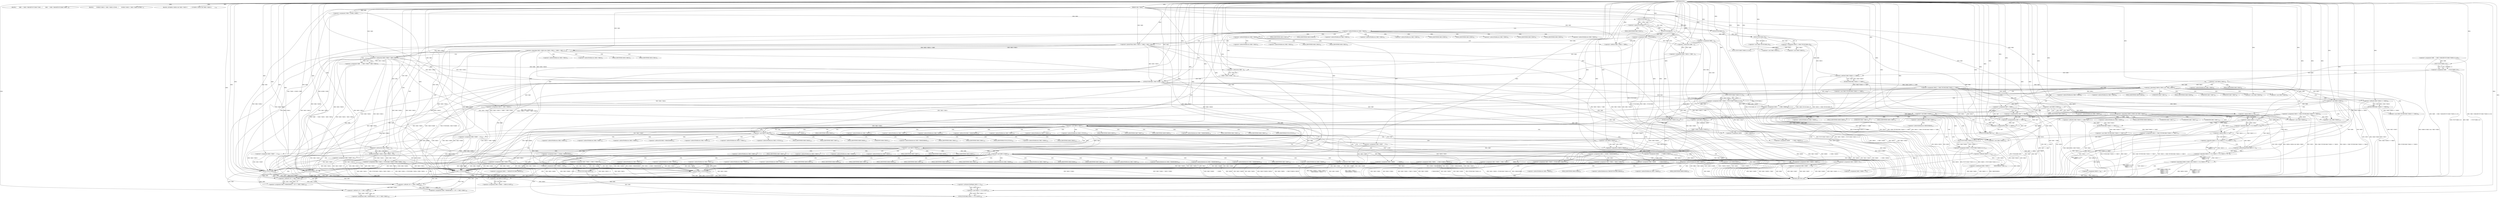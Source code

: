digraph "FUN1" {  
"8" [label = <(METHOD,FUN1)<SUB>1</SUB>> ]
"501" [label = <(METHOD_RETURN,void)<SUB>1</SUB>> ]
"9" [label = <(PARAM,VAR1 *VAR2)<SUB>1</SUB>> ]
"12" [label = <(&lt;operator&gt;.assignment,*VAR4 = &amp;VAR2-&gt;VAR5)<SUB>5</SUB>> ]
"105" [label = <(&lt;operator&gt;.assignment,VAR10 = (VAR17)FUN2(VAR4,16))<SUB>65</SUB>> ]
"112" [label = <(BLOCK,{
        VAR9   = VAR2-&gt;VAR18[FUN7((VAR17)VAR1...,{
        VAR9   = VAR2-&gt;VAR18[FUN7((VAR17)VAR1...)<SUB>69</SUB>> ]
"144" [label = <(BLOCK,{
        WORD32 VAR19 = VAR2-&gt;VAR20;

 if((VAR...,{
        WORD32 VAR19 = VAR2-&gt;VAR20;

 if((VAR...)<SUB>78</SUB>> ]
"212" [label = <(BLOCK,{
 if((VAR9 &amp; VAR24) &amp;&amp; VAR2-&gt;VAR25)
 {
       ...,{
 if((VAR9 &amp; VAR24) &amp;&amp; VAR2-&gt;VAR25)
 {
       ...)<SUB>105</SUB>> ]
"275" [label = <(FUN3,FUN3(VAR4,VAR7))<SUB>125</SUB>> ]
"278" [label = <(&lt;operator&gt;.assignment,VAR2-&gt;VAR34    = (VAR17)(VAR9 &amp; VAR24))<SUB>129</SUB>> ]
"25" [label = <(&lt;operator&gt;.equals,FUN2(VAR4,1) == 1)<SUB>12</SUB>> ]
"113" [label = <(&lt;operator&gt;.assignment,VAR9   = VAR2-&gt;VAR18[FUN7((VAR17)VAR10,15,10)])<SUB>70</SUB>> ]
"125" [label = <(&lt;operator&gt;.assignment,VAR8      = FUN7(VAR9,15,8))<SUB>71</SUB>> ]
"131" [label = <(&lt;operator&gt;.assignment,VAR7 = VAR8)<SUB>72</SUB>> ]
"134" [label = <(&lt;operator&gt;.assignment,VAR10 = (VAR17)FUN8((VAR17)VAR10 &lt;&lt; VAR8))<SUB>73</SUB>> ]
"146" [label = <(&lt;operator&gt;.assignment,VAR19 = VAR2-&gt;VAR20)<SUB>79</SUB>> ]
"245" [label = <(&lt;operator&gt;.and,VAR9 &amp; VAR28)<SUB>116</SUB>> ]
"287" [label = <(&lt;operator&gt;.and,VAR9 &amp; VAR35)<SUB>131</SUB>> ]
"413" [label = <(&lt;operator&gt;.and,VAR9 &amp; VAR46)<SUB>180</SUB>> ]
"31" [label = <(FUN3,FUN3(VAR4,1))<SUB>14</SUB>> ]
"107" [label = <(&lt;operator&gt;.cast,(VAR17)FUN2(VAR4,16))<SUB>65</SUB>> ]
"152" [label = <(&lt;operator&gt;.logicalAnd,(VAR9 &amp; VAR21) &amp;&amp;  VAR2-&gt;VAR22)<SUB>81</SUB>> ]
"189" [label = <(&lt;operator&gt;.logicalAnd,(VAR9 &amp; VAR21) &amp;&amp;
 ((VAR19 == 0) ||
 (VAR19 == ...)<SUB>91</SUB>> ]
"214" [label = <(&lt;operator&gt;.logicalAnd,(VAR9 &amp; VAR24) &amp;&amp; VAR2-&gt;VAR25)<SUB>106</SUB>> ]
"250" [label = <(&lt;operator&gt;.assignment,VAR29 = FUN7((VAR17)VAR10,15,11))<SUB>119</SUB>> ]
"258" [label = <(&lt;operator&gt;.assignment,VAR2-&gt;VAR30 = (VAR2-&gt;VAR31) ?
            VAR32...)<SUB>121</SUB>> ]
"272" [label = <(&lt;operator&gt;.assignmentPlus,VAR7 += VAR33)<SUB>123</SUB>> ]
"282" [label = <(VAR17,(VAR17)(VAR9 &amp; VAR24))<SUB>129</SUB>> ]
"292" [label = <(&lt;operator&gt;.assignment,VAR36       = (VAR2-&gt;VAR20))<SUB>133</SUB>> ]
"297" [label = <(&lt;operator&gt;.assignment,VAR2-&gt;VAR37    = 0)<SUB>135</SUB>> ]
"302" [label = <(&lt;operator&gt;.assignment,VAR2-&gt;VAR38         = VAR39)<SUB>137</SUB>> ]
"307" [label = <(&lt;operator&gt;.assignment,VAR12 = &amp;VAR2-&gt;VAR40[VAR36])<SUB>138</SUB>> ]
"315" [label = <(&lt;operator&gt;.assignment,VAR2-&gt;VAR41 = VAR12-&gt;VAR41)<SUB>139</SUB>> ]
"322" [label = <(FUN10,VAR12-&gt;FUN10(VAR2))<SUB>144</SUB>> ]
"417" [label = <(&lt;operator&gt;.assignment,VAR2-&gt;VAR48  = 0x3f)<SUB>182</SUB>> ]
"422" [label = <(&lt;operator&gt;.assignment,VAR2-&gt;VAR37    = 1)<SUB>183</SUB>> ]
"26" [label = <(FUN2,FUN2(VAR4,1))<SUB>12</SUB>> ]
"36" [label = <(&lt;operator&gt;.assignment,VAR6 = FUN4(VAR4))<SUB>19</SUB>> ]
"109" [label = <(FUN2,FUN2(VAR4,16))<SUB>65</SUB>> ]
"127" [label = <(FUN7,FUN7(VAR9,15,8))<SUB>71</SUB>> ]
"136" [label = <(&lt;operator&gt;.cast,(VAR17)FUN8((VAR17)VAR10 &lt;&lt; VAR8))<SUB>73</SUB>> ]
"160" [label = <(&lt;operator&gt;.assignment,VAR2-&gt;VAR20 = FUN7((VAR17)VAR10,15,14))<SUB>83</SUB>> ]
"170" [label = <(&lt;operator&gt;.assignmentPlus,VAR7 += VAR23)<SUB>84</SUB>> ]
"173" [label = <(&lt;operator&gt;.assignment,VAR10 = (VAR17)FUN8((VAR17)VAR10 &lt;&lt; VAR23))<SUB>85</SUB>> ]
"183" [label = <(&lt;operator&gt;.assignment,VAR19     = VAR2-&gt;VAR20)<SUB>86</SUB>> ]
"209" [label = <(&lt;operator&gt;.assignment,VAR19 = 1)<SUB>98</SUB>> ]
"222" [label = <(&lt;operator&gt;.assignment,VAR2-&gt;VAR26 = FUN9((VAR17)VAR10,15))<SUB>108</SUB>> ]
"231" [label = <(&lt;operator&gt;.assignmentPlus,VAR7 += VAR27)<SUB>109</SUB>> ]
"234" [label = <(&lt;operator&gt;.assignment,VAR10 = (VAR17)FUN8((VAR17)VAR10 &lt;&lt; VAR27))<SUB>110</SUB>> ]
"283" [label = <(&lt;operator&gt;.and,VAR9 &amp; VAR24)<SUB>129</SUB>> ]
"429" [label = <(&lt;operator&gt;.assignment,VAR2-&gt;VAR37  = 0)<SUB>187</SUB>> ]
"434" [label = <(&lt;operator&gt;.assignment,VAR2-&gt;VAR49[VAR50] = 128 &lt;&lt; VAR2-&gt;VAR51)<SUB>188</SUB>> ]
"445" [label = <(&lt;operator&gt;.assignment,VAR2-&gt;VAR49[VAR52] = 128 &lt;&lt; VAR2-&gt;VAR51)<SUB>189</SUB>> ]
"456" [label = <(&lt;operator&gt;.assignment,VAR2-&gt;VAR49[VAR53] = 128 &lt;&lt; VAR2-&gt;VAR51)<SUB>190</SUB>> ]
"119" [label = <(FUN7,FUN7((VAR17)VAR10,15,10))<SUB>70</SUB>> ]
"138" [label = <(FUN8,FUN8((VAR17)VAR10 &lt;&lt; VAR8))<SUB>73</SUB>> ]
"153" [label = <(&lt;operator&gt;.and,VAR9 &amp; VAR21)<SUB>81</SUB>> ]
"190" [label = <(&lt;operator&gt;.and,VAR9 &amp; VAR21)<SUB>91</SUB>> ]
"193" [label = <(&lt;operator&gt;.logicalOr,(VAR19 == 0) ||
 (VAR19 == 3) ||
 (VAR19 == 4) ...)<SUB>92</SUB>> ]
"215" [label = <(&lt;operator&gt;.and,VAR9 &amp; VAR24)<SUB>106</SUB>> ]
"252" [label = <(FUN7,FUN7((VAR17)VAR10,15,11))<SUB>119</SUB>> ]
"262" [label = <(&lt;operator&gt;.conditional,(VAR2-&gt;VAR31) ?
            VAR32[VAR29] : (VAR...)<SUB>121</SUB>> ]
"330" [label = <(&lt;operator&gt;.and,VAR9 &amp; VAR21)<SUB>146</SUB>> ]
"38" [label = <(FUN4,FUN4(VAR4))<SUB>19</SUB>> ]
"45" [label = <(&lt;operator&gt;.assignment,VAR2-&gt;VAR14 = VAR6 - 1)<SUB>32</SUB>> ]
"52" [label = <(&lt;operator&gt;.assignment,VAR2-&gt;VAR14 = FUN5(VAR2-&gt;VAR14, (VAR2-&gt;VAR15 - 1)))<SUB>34</SUB>> ]
"65" [label = <(&lt;operator&gt;.assignment,VAR6 = 1)<SUB>41</SUB>> ]
"68" [label = <(&lt;operator&gt;.assignment,VAR2-&gt;VAR13 = 0)<SUB>42</SUB>> ]
"120" [label = <(&lt;operator&gt;.cast,(VAR17)VAR10)<SUB>70</SUB>> ]
"139" [label = <(&lt;operator&gt;.shiftLeft,(VAR17)VAR10 &lt;&lt; VAR8)<SUB>73</SUB>> ]
"164" [label = <(FUN7,FUN7((VAR17)VAR10,15,14))<SUB>83</SUB>> ]
"175" [label = <(&lt;operator&gt;.cast,(VAR17)FUN8((VAR17)VAR10 &lt;&lt; VAR23))<SUB>85</SUB>> ]
"194" [label = <(&lt;operator&gt;.logicalOr,(VAR19 == 0) ||
 (VAR19 == 3) ||
 (VAR19 == 4))<SUB>92</SUB>> ]
"205" [label = <(&lt;operator&gt;.greaterEqualsThan,VAR19 &gt;= 7)<SUB>95</SUB>> ]
"226" [label = <(FUN9,FUN9((VAR17)VAR10,15))<SUB>108</SUB>> ]
"236" [label = <(&lt;operator&gt;.cast,(VAR17)FUN8((VAR17)VAR10 &lt;&lt; VAR27))<SUB>110</SUB>> ]
"253" [label = <(&lt;operator&gt;.cast,(VAR17)VAR10)<SUB>119</SUB>> ]
"269" [label = <(&lt;operator&gt;.shiftLeft,VAR29 &lt;&lt; 1)<SUB>122</SUB>> ]
"335" [label = <(&lt;operator&gt;.assignment,VAR42      = !(VAR9 &amp; VAR43))<SUB>149</SUB>> ]
"342" [label = <(&lt;operator&gt;.assignment,VAR36       = (VAR2-&gt;VAR20))<SUB>150</SUB>> ]
"347" [label = <(&lt;operator&gt;.assignment,VAR2-&gt;VAR37    = 0)<SUB>151</SUB>> ]
"352" [label = <(&lt;operator&gt;.assignment,VAR2-&gt;VAR38         = (VAR44)VAR42)<SUB>153</SUB>> ]
"359" [label = <(&lt;operator&gt;.assignment,VAR12 = &amp;VAR2-&gt;VAR45[VAR36])<SUB>154</SUB>> ]
"367" [label = <(&lt;operator&gt;.assignment,VAR2-&gt;VAR41 = VAR12-&gt;VAR41)<SUB>155</SUB>> ]
"374" [label = <(FUN10,VAR12-&gt;FUN10(VAR2))<SUB>160</SUB>> ]
"440" [label = <(&lt;operator&gt;.shiftLeft,128 &lt;&lt; VAR2-&gt;VAR51)<SUB>188</SUB>> ]
"451" [label = <(&lt;operator&gt;.shiftLeft,128 &lt;&lt; VAR2-&gt;VAR51)<SUB>189</SUB>> ]
"462" [label = <(&lt;operator&gt;.shiftLeft,128 &lt;&lt; VAR2-&gt;VAR51)<SUB>190</SUB>> ]
"473" [label = <(&lt;operator&gt;.assignment,VAR54  = VAR55[FUN2(VAR4,VAR56)])<SUB>194</SUB>> ]
"480" [label = <(&lt;operator&gt;.assignment,VAR2-&gt;VAR48  = VAR54 &amp; 0xFF)<SUB>195</SUB>> ]
"487" [label = <(FUN3,FUN3(VAR4,(VAR54 &gt;&gt; 8) &amp; 0x0FF))<SUB>196</SUB>> ]
"99" [label = <(FUN6,FUN6(VAR2, (VAR17)(VAR6 - 1)))<SUB>61</SUB>> ]
"140" [label = <(&lt;operator&gt;.cast,(VAR17)VAR10)<SUB>73</SUB>> ]
"165" [label = <(&lt;operator&gt;.cast,(VAR17)VAR10)<SUB>83</SUB>> ]
"177" [label = <(FUN8,FUN8((VAR17)VAR10 &lt;&lt; VAR23))<SUB>85</SUB>> ]
"195" [label = <(&lt;operator&gt;.logicalOr,(VAR19 == 0) ||
 (VAR19 == 3))<SUB>92</SUB>> ]
"202" [label = <(&lt;operator&gt;.equals,VAR19 == 4)<SUB>94</SUB>> ]
"227" [label = <(&lt;operator&gt;.cast,(VAR17)VAR10)<SUB>108</SUB>> ]
"238" [label = <(FUN8,FUN8((VAR17)VAR10 &lt;&lt; VAR27))<SUB>110</SUB>> ]
"496" [label = <(&lt;operator&gt;.assignment,VAR2-&gt;VAR48  = 0)<SUB>201</SUB>> ]
"49" [label = <(&lt;operator&gt;.subtraction,VAR6 - 1)<SUB>32</SUB>> ]
"56" [label = <(FUN5,FUN5(VAR2-&gt;VAR14, (VAR2-&gt;VAR15 - 1)))<SUB>34</SUB>> ]
"76" [label = <(&lt;operator&gt;.logicalAnd,VAR2-&gt;VAR16 &amp;&amp;
 ((VAR2-&gt;VAR14 + VAR6) &gt; VAR2-&gt;V...)<SUB>54</SUB>> ]
"178" [label = <(&lt;operator&gt;.shiftLeft,(VAR17)VAR10 &lt;&lt; VAR23)<SUB>85</SUB>> ]
"196" [label = <(&lt;operator&gt;.equals,VAR19 == 0)<SUB>92</SUB>> ]
"199" [label = <(&lt;operator&gt;.equals,VAR19 == 3)<SUB>93</SUB>> ]
"239" [label = <(&lt;operator&gt;.shiftLeft,(VAR17)VAR10 &lt;&lt; VAR27)<SUB>110</SUB>> ]
"337" [label = <(&lt;operator&gt;.logicalNot,!(VAR9 &amp; VAR43))<SUB>149</SUB>> ]
"356" [label = <(&lt;operator&gt;.cast,(VAR44)VAR42)<SUB>153</SUB>> ]
"382" [label = <(&lt;operator&gt;.and,VAR9 &amp; VAR46)<SUB>163</SUB>> ]
"484" [label = <(&lt;operator&gt;.and,VAR54 &amp; 0xFF)<SUB>195</SUB>> ]
"489" [label = <(&lt;operator&gt;.and,(VAR54 &gt;&gt; 8) &amp; 0x0FF)<SUB>196</SUB>> ]
"60" [label = <(&lt;operator&gt;.subtraction,VAR2-&gt;VAR15 - 1)<SUB>34</SUB>> ]
"90" [label = <(&lt;operator&gt;.assignment,VAR6    = VAR2-&gt;VAR15 - VAR2-&gt;VAR14)<SUB>57</SUB>> ]
"101" [label = <(VAR17,(VAR17)(VAR6 - 1))<SUB>61</SUB>> ]
"179" [label = <(&lt;operator&gt;.cast,(VAR17)VAR10)<SUB>85</SUB>> ]
"240" [label = <(&lt;operator&gt;.cast,(VAR17)VAR10)<SUB>110</SUB>> ]
"338" [label = <(&lt;operator&gt;.and,VAR9 &amp; VAR43)<SUB>149</SUB>> ]
"386" [label = <(&lt;operator&gt;.assignment,VAR2-&gt;VAR37    = 1)<SUB>165</SUB>> ]
"391" [label = <(FUN11,FUN11(VAR2))<SUB>166</SUB>> ]
"477" [label = <(FUN2,FUN2(VAR4,VAR56))<SUB>194</SUB>> ]
"490" [label = <(&lt;operator&gt;.arithmeticShiftRight,VAR54 &gt;&gt; 8)<SUB>196</SUB>> ]
"80" [label = <(&lt;operator&gt;.greaterThan,(VAR2-&gt;VAR14 + VAR6) &gt; VAR2-&gt;VAR15)<SUB>55</SUB>> ]
"102" [label = <(&lt;operator&gt;.subtraction,VAR6 - 1)<SUB>61</SUB>> ]
"395" [label = <(&lt;operator&gt;.assignment,VAR2-&gt;VAR37 =0)<SUB>171</SUB>> ]
"400" [label = <(&lt;operator&gt;.assignment,VAR2-&gt;VAR38 = VAR47)<SUB>172</SUB>> ]
"405" [label = <(&lt;operator&gt;.assignment,VAR2-&gt;VAR20 = 0)<SUB>173</SUB>> ]
"410" [label = <(FUN12,FUN12(VAR2))<SUB>174</SUB>> ]
"81" [label = <(&lt;operator&gt;.addition,VAR2-&gt;VAR14 + VAR6)<SUB>55</SUB>> ]
"92" [label = <(&lt;operator&gt;.subtraction,VAR2-&gt;VAR15 - VAR2-&gt;VAR14)<SUB>57</SUB>> ]
"156" [label = <(&lt;operator&gt;.indirectFieldAccess,VAR2-&gt;VAR22)<SUB>81</SUB>> ]
"218" [label = <(&lt;operator&gt;.indirectFieldAccess,VAR2-&gt;VAR25)<SUB>106</SUB>> ]
"259" [label = <(&lt;operator&gt;.indirectFieldAccess,VAR2-&gt;VAR30)<SUB>121</SUB>> ]
"294" [label = <(&lt;operator&gt;.indirectFieldAccess,VAR2-&gt;VAR20)<SUB>133</SUB>> ]
"298" [label = <(&lt;operator&gt;.indirectFieldAccess,VAR2-&gt;VAR37)<SUB>135</SUB>> ]
"303" [label = <(&lt;operator&gt;.indirectFieldAccess,VAR2-&gt;VAR38)<SUB>137</SUB>> ]
"309" [label = <(&lt;operator&gt;.addressOf,&amp;VAR2-&gt;VAR40[VAR36])<SUB>138</SUB>> ]
"316" [label = <(&lt;operator&gt;.indirectFieldAccess,VAR2-&gt;VAR41)<SUB>139</SUB>> ]
"319" [label = <(&lt;operator&gt;.indirectFieldAccess,VAR12-&gt;VAR41)<SUB>139</SUB>> ]
"323" [label = <(&lt;operator&gt;.indirectFieldAccess,VAR12-&gt;FUN10)<SUB>144</SUB>> ]
"418" [label = <(&lt;operator&gt;.indirectFieldAccess,VAR2-&gt;VAR48)<SUB>182</SUB>> ]
"423" [label = <(&lt;operator&gt;.indirectFieldAccess,VAR2-&gt;VAR37)<SUB>183</SUB>> ]
"41" [label = <(&lt;operator&gt;.indirectFieldAccess,VAR2-&gt;VAR13)<SUB>21</SUB>> ]
"158" [label = <(FIELD_IDENTIFIER,VAR22,VAR22)<SUB>81</SUB>> ]
"161" [label = <(&lt;operator&gt;.indirectFieldAccess,VAR2-&gt;VAR20)<SUB>83</SUB>> ]
"185" [label = <(&lt;operator&gt;.indirectFieldAccess,VAR2-&gt;VAR20)<SUB>86</SUB>> ]
"220" [label = <(FIELD_IDENTIFIER,VAR25,VAR25)<SUB>106</SUB>> ]
"223" [label = <(&lt;operator&gt;.indirectFieldAccess,VAR2-&gt;VAR26)<SUB>108</SUB>> ]
"261" [label = <(FIELD_IDENTIFIER,VAR30,VAR30)<SUB>121</SUB>> ]
"263" [label = <(&lt;operator&gt;.indirectFieldAccess,VAR2-&gt;VAR31)<SUB>121</SUB>> ]
"266" [label = <(&lt;operator&gt;.indirectIndexAccess,VAR32[VAR29])<SUB>122</SUB>> ]
"296" [label = <(FIELD_IDENTIFIER,VAR20,VAR20)<SUB>133</SUB>> ]
"300" [label = <(FIELD_IDENTIFIER,VAR37,VAR37)<SUB>135</SUB>> ]
"305" [label = <(FIELD_IDENTIFIER,VAR38,VAR38)<SUB>137</SUB>> ]
"310" [label = <(&lt;operator&gt;.indirectIndexAccess,VAR2-&gt;VAR40[VAR36])<SUB>138</SUB>> ]
"318" [label = <(FIELD_IDENTIFIER,VAR41,VAR41)<SUB>139</SUB>> ]
"321" [label = <(FIELD_IDENTIFIER,VAR41,VAR41)<SUB>139</SUB>> ]
"325" [label = <(FIELD_IDENTIFIER,FUN10,FUN10)<SUB>144</SUB>> ]
"420" [label = <(FIELD_IDENTIFIER,VAR48,VAR48)<SUB>182</SUB>> ]
"425" [label = <(FIELD_IDENTIFIER,VAR37,VAR37)<SUB>183</SUB>> ]
"430" [label = <(&lt;operator&gt;.indirectFieldAccess,VAR2-&gt;VAR37)<SUB>187</SUB>> ]
"435" [label = <(&lt;operator&gt;.indirectIndexAccess,VAR2-&gt;VAR49[VAR50])<SUB>188</SUB>> ]
"446" [label = <(&lt;operator&gt;.indirectIndexAccess,VAR2-&gt;VAR49[VAR52])<SUB>189</SUB>> ]
"457" [label = <(&lt;operator&gt;.indirectIndexAccess,VAR2-&gt;VAR49[VAR53])<SUB>190</SUB>> ]
"468" [label = <(&lt;operator&gt;.indirectFieldAccess,VAR2-&gt;VAR34)<SUB>191</SUB>> ]
"43" [label = <(FIELD_IDENTIFIER,VAR13,VAR13)<SUB>21</SUB>> ]
"163" [label = <(FIELD_IDENTIFIER,VAR20,VAR20)<SUB>83</SUB>> ]
"176" [label = <(UNKNOWN,VAR17,VAR17)<SUB>85</SUB>> ]
"187" [label = <(FIELD_IDENTIFIER,VAR20,VAR20)<SUB>86</SUB>> ]
"225" [label = <(FIELD_IDENTIFIER,VAR26,VAR26)<SUB>108</SUB>> ]
"237" [label = <(UNKNOWN,VAR17,VAR17)<SUB>110</SUB>> ]
"254" [label = <(UNKNOWN,VAR17,VAR17)<SUB>119</SUB>> ]
"265" [label = <(FIELD_IDENTIFIER,VAR31,VAR31)<SUB>121</SUB>> ]
"311" [label = <(&lt;operator&gt;.indirectFieldAccess,VAR2-&gt;VAR40)<SUB>138</SUB>> ]
"432" [label = <(FIELD_IDENTIFIER,VAR37,VAR37)<SUB>187</SUB>> ]
"436" [label = <(&lt;operator&gt;.indirectFieldAccess,VAR2-&gt;VAR49)<SUB>188</SUB>> ]
"442" [label = <(&lt;operator&gt;.indirectFieldAccess,VAR2-&gt;VAR51)<SUB>188</SUB>> ]
"447" [label = <(&lt;operator&gt;.indirectFieldAccess,VAR2-&gt;VAR49)<SUB>189</SUB>> ]
"453" [label = <(&lt;operator&gt;.indirectFieldAccess,VAR2-&gt;VAR51)<SUB>189</SUB>> ]
"458" [label = <(&lt;operator&gt;.indirectFieldAccess,VAR2-&gt;VAR49)<SUB>190</SUB>> ]
"464" [label = <(&lt;operator&gt;.indirectFieldAccess,VAR2-&gt;VAR51)<SUB>190</SUB>> ]
"470" [label = <(FIELD_IDENTIFIER,VAR34,VAR34)<SUB>191</SUB>> ]
"46" [label = <(&lt;operator&gt;.indirectFieldAccess,VAR2-&gt;VAR14)<SUB>32</SUB>> ]
"53" [label = <(&lt;operator&gt;.indirectFieldAccess,VAR2-&gt;VAR14)<SUB>34</SUB>> ]
"69" [label = <(&lt;operator&gt;.indirectFieldAccess,VAR2-&gt;VAR13)<SUB>42</SUB>> ]
"166" [label = <(UNKNOWN,VAR17,VAR17)<SUB>83</SUB>> ]
"228" [label = <(UNKNOWN,VAR17,VAR17)<SUB>108</SUB>> ]
"313" [label = <(FIELD_IDENTIFIER,VAR40,VAR40)<SUB>138</SUB>> ]
"344" [label = <(&lt;operator&gt;.indirectFieldAccess,VAR2-&gt;VAR20)<SUB>150</SUB>> ]
"348" [label = <(&lt;operator&gt;.indirectFieldAccess,VAR2-&gt;VAR37)<SUB>151</SUB>> ]
"353" [label = <(&lt;operator&gt;.indirectFieldAccess,VAR2-&gt;VAR38)<SUB>153</SUB>> ]
"361" [label = <(&lt;operator&gt;.addressOf,&amp;VAR2-&gt;VAR45[VAR36])<SUB>154</SUB>> ]
"368" [label = <(&lt;operator&gt;.indirectFieldAccess,VAR2-&gt;VAR41)<SUB>155</SUB>> ]
"371" [label = <(&lt;operator&gt;.indirectFieldAccess,VAR12-&gt;VAR41)<SUB>155</SUB>> ]
"375" [label = <(&lt;operator&gt;.indirectFieldAccess,VAR12-&gt;FUN10)<SUB>160</SUB>> ]
"438" [label = <(FIELD_IDENTIFIER,VAR49,VAR49)<SUB>188</SUB>> ]
"444" [label = <(FIELD_IDENTIFIER,VAR51,VAR51)<SUB>188</SUB>> ]
"449" [label = <(FIELD_IDENTIFIER,VAR49,VAR49)<SUB>189</SUB>> ]
"455" [label = <(FIELD_IDENTIFIER,VAR51,VAR51)<SUB>189</SUB>> ]
"460" [label = <(FIELD_IDENTIFIER,VAR49,VAR49)<SUB>190</SUB>> ]
"466" [label = <(FIELD_IDENTIFIER,VAR51,VAR51)<SUB>190</SUB>> ]
"475" [label = <(&lt;operator&gt;.indirectIndexAccess,VAR55[FUN2(VAR4,VAR56)])<SUB>194</SUB>> ]
"481" [label = <(&lt;operator&gt;.indirectFieldAccess,VAR2-&gt;VAR48)<SUB>195</SUB>> ]
"48" [label = <(FIELD_IDENTIFIER,VAR14,VAR14)<SUB>32</SUB>> ]
"55" [label = <(FIELD_IDENTIFIER,VAR14,VAR14)<SUB>34</SUB>> ]
"57" [label = <(&lt;operator&gt;.indirectFieldAccess,VAR2-&gt;VAR14)<SUB>34</SUB>> ]
"71" [label = <(FIELD_IDENTIFIER,VAR13,VAR13)<SUB>42</SUB>> ]
"346" [label = <(FIELD_IDENTIFIER,VAR20,VAR20)<SUB>150</SUB>> ]
"350" [label = <(FIELD_IDENTIFIER,VAR37,VAR37)<SUB>151</SUB>> ]
"355" [label = <(FIELD_IDENTIFIER,VAR38,VAR38)<SUB>153</SUB>> ]
"357" [label = <(UNKNOWN,VAR44,VAR44)<SUB>153</SUB>> ]
"362" [label = <(&lt;operator&gt;.indirectIndexAccess,VAR2-&gt;VAR45[VAR36])<SUB>154</SUB>> ]
"370" [label = <(FIELD_IDENTIFIER,VAR41,VAR41)<SUB>155</SUB>> ]
"373" [label = <(FIELD_IDENTIFIER,VAR41,VAR41)<SUB>155</SUB>> ]
"377" [label = <(FIELD_IDENTIFIER,FUN10,FUN10)<SUB>160</SUB>> ]
"483" [label = <(FIELD_IDENTIFIER,VAR48,VAR48)<SUB>195</SUB>> ]
"497" [label = <(&lt;operator&gt;.indirectFieldAccess,VAR2-&gt;VAR48)<SUB>201</SUB>> ]
"59" [label = <(FIELD_IDENTIFIER,VAR14,VAR14)<SUB>34</SUB>> ]
"61" [label = <(&lt;operator&gt;.indirectFieldAccess,VAR2-&gt;VAR15)<SUB>34</SUB>> ]
"77" [label = <(&lt;operator&gt;.indirectFieldAccess,VAR2-&gt;VAR16)<SUB>54</SUB>> ]
"180" [label = <(UNKNOWN,VAR17,VAR17)<SUB>85</SUB>> ]
"241" [label = <(UNKNOWN,VAR17,VAR17)<SUB>110</SUB>> ]
"363" [label = <(&lt;operator&gt;.indirectFieldAccess,VAR2-&gt;VAR45)<SUB>154</SUB>> ]
"499" [label = <(FIELD_IDENTIFIER,VAR48,VAR48)<SUB>201</SUB>> ]
"63" [label = <(FIELD_IDENTIFIER,VAR15,VAR15)<SUB>34</SUB>> ]
"79" [label = <(FIELD_IDENTIFIER,VAR16,VAR16)<SUB>54</SUB>> ]
"86" [label = <(&lt;operator&gt;.indirectFieldAccess,VAR2-&gt;VAR15)<SUB>55</SUB>> ]
"365" [label = <(FIELD_IDENTIFIER,VAR45,VAR45)<SUB>154</SUB>> ]
"387" [label = <(&lt;operator&gt;.indirectFieldAccess,VAR2-&gt;VAR37)<SUB>165</SUB>> ]
"82" [label = <(&lt;operator&gt;.indirectFieldAccess,VAR2-&gt;VAR14)<SUB>55</SUB>> ]
"88" [label = <(FIELD_IDENTIFIER,VAR15,VAR15)<SUB>55</SUB>> ]
"93" [label = <(&lt;operator&gt;.indirectFieldAccess,VAR2-&gt;VAR15)<SUB>57</SUB>> ]
"96" [label = <(&lt;operator&gt;.indirectFieldAccess,VAR2-&gt;VAR14)<SUB>57</SUB>> ]
"389" [label = <(FIELD_IDENTIFIER,VAR37,VAR37)<SUB>165</SUB>> ]
"396" [label = <(&lt;operator&gt;.indirectFieldAccess,VAR2-&gt;VAR37)<SUB>171</SUB>> ]
"401" [label = <(&lt;operator&gt;.indirectFieldAccess,VAR2-&gt;VAR38)<SUB>172</SUB>> ]
"406" [label = <(&lt;operator&gt;.indirectFieldAccess,VAR2-&gt;VAR20)<SUB>173</SUB>> ]
"84" [label = <(FIELD_IDENTIFIER,VAR14,VAR14)<SUB>55</SUB>> ]
"95" [label = <(FIELD_IDENTIFIER,VAR15,VAR15)<SUB>57</SUB>> ]
"98" [label = <(FIELD_IDENTIFIER,VAR14,VAR14)<SUB>57</SUB>> ]
"398" [label = <(FIELD_IDENTIFIER,VAR37,VAR37)<SUB>171</SUB>> ]
"403" [label = <(FIELD_IDENTIFIER,VAR38,VAR38)<SUB>172</SUB>> ]
"408" [label = <(FIELD_IDENTIFIER,VAR20,VAR20)<SUB>173</SUB>> ]
  "12" -> "501"  [ label = "DDG: &amp;VAR2-&gt;VAR5"] 
  "12" -> "501"  [ label = "DDG: *VAR4 = &amp;VAR2-&gt;VAR5"] 
  "25" -> "501"  [ label = "DDG: FUN2(VAR4,1)"] 
  "25" -> "501"  [ label = "DDG: FUN2(VAR4,1) == 1"] 
  "36" -> "501"  [ label = "DDG: FUN4(VAR4)"] 
  "36" -> "501"  [ label = "DDG: VAR6 = FUN4(VAR4)"] 
  "76" -> "501"  [ label = "DDG: VAR2-&gt;VAR16"] 
  "81" -> "501"  [ label = "DDG: VAR2-&gt;VAR14"] 
  "80" -> "501"  [ label = "DDG: VAR2-&gt;VAR14 + VAR6"] 
  "80" -> "501"  [ label = "DDG: VAR2-&gt;VAR15"] 
  "76" -> "501"  [ label = "DDG: (VAR2-&gt;VAR14 + VAR6) &gt; VAR2-&gt;VAR15"] 
  "76" -> "501"  [ label = "DDG: VAR2-&gt;VAR16 &amp;&amp;
 ((VAR2-&gt;VAR14 + VAR6) &gt; VAR2-&gt;VAR15)"] 
  "92" -> "501"  [ label = "DDG: VAR2-&gt;VAR15"] 
  "92" -> "501"  [ label = "DDG: VAR2-&gt;VAR14"] 
  "90" -> "501"  [ label = "DDG: VAR2-&gt;VAR15 - VAR2-&gt;VAR14"] 
  "90" -> "501"  [ label = "DDG: VAR6    = VAR2-&gt;VAR15 - VAR2-&gt;VAR14"] 
  "102" -> "501"  [ label = "DDG: VAR6"] 
  "101" -> "501"  [ label = "DDG: VAR6 - 1"] 
  "99" -> "501"  [ label = "DDG: (VAR17)(VAR6 - 1)"] 
  "99" -> "501"  [ label = "DDG: FUN6(VAR2, (VAR17)(VAR6 - 1))"] 
  "45" -> "501"  [ label = "DDG: VAR6 - 1"] 
  "45" -> "501"  [ label = "DDG: VAR2-&gt;VAR14 = VAR6 - 1"] 
  "52" -> "501"  [ label = "DDG: VAR2-&gt;VAR14"] 
  "60" -> "501"  [ label = "DDG: VAR2-&gt;VAR15"] 
  "56" -> "501"  [ label = "DDG: VAR2-&gt;VAR15 - 1"] 
  "52" -> "501"  [ label = "DDG: FUN5(VAR2-&gt;VAR14, (VAR2-&gt;VAR15 - 1))"] 
  "52" -> "501"  [ label = "DDG: VAR2-&gt;VAR14 = FUN5(VAR2-&gt;VAR14, (VAR2-&gt;VAR15 - 1))"] 
  "65" -> "501"  [ label = "DDG: VAR6"] 
  "65" -> "501"  [ label = "DDG: VAR6 = 1"] 
  "68" -> "501"  [ label = "DDG: VAR2-&gt;VAR13"] 
  "68" -> "501"  [ label = "DDG: VAR2-&gt;VAR13 = 0"] 
  "31" -> "501"  [ label = "DDG: FUN3(VAR4,1)"] 
  "107" -> "501"  [ label = "DDG: FUN2(VAR4,16)"] 
  "105" -> "501"  [ label = "DDG: (VAR17)FUN2(VAR4,16)"] 
  "105" -> "501"  [ label = "DDG: VAR10 = (VAR17)FUN2(VAR4,16)"] 
  "113" -> "501"  [ label = "DDG: VAR2-&gt;VAR18[FUN7((VAR17)VAR10,15,10)]"] 
  "113" -> "501"  [ label = "DDG: VAR9   = VAR2-&gt;VAR18[FUN7((VAR17)VAR10,15,10)]"] 
  "125" -> "501"  [ label = "DDG: FUN7(VAR9,15,8)"] 
  "125" -> "501"  [ label = "DDG: VAR8      = FUN7(VAR9,15,8)"] 
  "131" -> "501"  [ label = "DDG: VAR7 = VAR8"] 
  "134" -> "501"  [ label = "DDG: VAR10"] 
  "139" -> "501"  [ label = "DDG: (VAR17)VAR10"] 
  "139" -> "501"  [ label = "DDG: VAR8"] 
  "138" -> "501"  [ label = "DDG: (VAR17)VAR10 &lt;&lt; VAR8"] 
  "136" -> "501"  [ label = "DDG: FUN8((VAR17)VAR10 &lt;&lt; VAR8)"] 
  "134" -> "501"  [ label = "DDG: (VAR17)FUN8((VAR17)VAR10 &lt;&lt; VAR8)"] 
  "134" -> "501"  [ label = "DDG: VAR10 = (VAR17)FUN8((VAR17)VAR10 &lt;&lt; VAR8)"] 
  "146" -> "501"  [ label = "DDG: VAR19"] 
  "146" -> "501"  [ label = "DDG: VAR2-&gt;VAR20"] 
  "146" -> "501"  [ label = "DDG: VAR19 = VAR2-&gt;VAR20"] 
  "152" -> "501"  [ label = "DDG: VAR2-&gt;VAR22"] 
  "152" -> "501"  [ label = "DDG: (VAR9 &amp; VAR21) &amp;&amp;  VAR2-&gt;VAR22"] 
  "160" -> "501"  [ label = "DDG: FUN7((VAR17)VAR10,15,14)"] 
  "160" -> "501"  [ label = "DDG: VAR2-&gt;VAR20 = FUN7((VAR17)VAR10,15,14)"] 
  "170" -> "501"  [ label = "DDG: VAR7 += VAR23"] 
  "173" -> "501"  [ label = "DDG: VAR10"] 
  "178" -> "501"  [ label = "DDG: (VAR17)VAR10"] 
  "178" -> "501"  [ label = "DDG: VAR23"] 
  "177" -> "501"  [ label = "DDG: (VAR17)VAR10 &lt;&lt; VAR23"] 
  "175" -> "501"  [ label = "DDG: FUN8((VAR17)VAR10 &lt;&lt; VAR23)"] 
  "173" -> "501"  [ label = "DDG: (VAR17)FUN8((VAR17)VAR10 &lt;&lt; VAR23)"] 
  "173" -> "501"  [ label = "DDG: VAR10 = (VAR17)FUN8((VAR17)VAR10 &lt;&lt; VAR23)"] 
  "183" -> "501"  [ label = "DDG: VAR19"] 
  "183" -> "501"  [ label = "DDG: VAR2-&gt;VAR20"] 
  "183" -> "501"  [ label = "DDG: VAR19     = VAR2-&gt;VAR20"] 
  "190" -> "501"  [ label = "DDG: VAR21"] 
  "189" -> "501"  [ label = "DDG: VAR9 &amp; VAR21"] 
  "196" -> "501"  [ label = "DDG: VAR19"] 
  "195" -> "501"  [ label = "DDG: VAR19 == 0"] 
  "199" -> "501"  [ label = "DDG: VAR19"] 
  "195" -> "501"  [ label = "DDG: VAR19 == 3"] 
  "194" -> "501"  [ label = "DDG: (VAR19 == 0) ||
 (VAR19 == 3)"] 
  "202" -> "501"  [ label = "DDG: VAR19"] 
  "194" -> "501"  [ label = "DDG: VAR19 == 4"] 
  "193" -> "501"  [ label = "DDG: (VAR19 == 0) ||
 (VAR19 == 3) ||
 (VAR19 == 4)"] 
  "205" -> "501"  [ label = "DDG: VAR19"] 
  "193" -> "501"  [ label = "DDG: VAR19 &gt;= 7"] 
  "189" -> "501"  [ label = "DDG: (VAR19 == 0) ||
 (VAR19 == 3) ||
 (VAR19 == 4) ||
 (VAR19 &gt;= 7)"] 
  "189" -> "501"  [ label = "DDG: (VAR9 &amp; VAR21) &amp;&amp;
 ((VAR19 == 0) ||
 (VAR19 == 3) ||
 (VAR19 == 4) ||
 (VAR19 &gt;= 7))"] 
  "209" -> "501"  [ label = "DDG: VAR19"] 
  "209" -> "501"  [ label = "DDG: VAR19 = 1"] 
  "214" -> "501"  [ label = "DDG: VAR2-&gt;VAR25"] 
  "214" -> "501"  [ label = "DDG: (VAR9 &amp; VAR24) &amp;&amp; VAR2-&gt;VAR25"] 
  "222" -> "501"  [ label = "DDG: VAR2-&gt;VAR26"] 
  "222" -> "501"  [ label = "DDG: FUN9((VAR17)VAR10,15)"] 
  "222" -> "501"  [ label = "DDG: VAR2-&gt;VAR26 = FUN9((VAR17)VAR10,15)"] 
  "231" -> "501"  [ label = "DDG: VAR7 += VAR27"] 
  "234" -> "501"  [ label = "DDG: VAR10"] 
  "239" -> "501"  [ label = "DDG: (VAR17)VAR10"] 
  "239" -> "501"  [ label = "DDG: VAR27"] 
  "238" -> "501"  [ label = "DDG: (VAR17)VAR10 &lt;&lt; VAR27"] 
  "236" -> "501"  [ label = "DDG: FUN8((VAR17)VAR10 &lt;&lt; VAR27)"] 
  "234" -> "501"  [ label = "DDG: (VAR17)FUN8((VAR17)VAR10 &lt;&lt; VAR27)"] 
  "234" -> "501"  [ label = "DDG: VAR10 = (VAR17)FUN8((VAR17)VAR10 &lt;&lt; VAR27)"] 
  "245" -> "501"  [ label = "DDG: VAR9 &amp; VAR28"] 
  "250" -> "501"  [ label = "DDG: VAR29"] 
  "253" -> "501"  [ label = "DDG: VAR10"] 
  "252" -> "501"  [ label = "DDG: (VAR17)VAR10"] 
  "250" -> "501"  [ label = "DDG: FUN7((VAR17)VAR10,15,11)"] 
  "250" -> "501"  [ label = "DDG: VAR29 = FUN7((VAR17)VAR10,15,11)"] 
  "258" -> "501"  [ label = "DDG: VAR2-&gt;VAR30"] 
  "262" -> "501"  [ label = "DDG: VAR2-&gt;VAR31"] 
  "269" -> "501"  [ label = "DDG: VAR29"] 
  "262" -> "501"  [ label = "DDG: VAR29 &lt;&lt; 1"] 
  "262" -> "501"  [ label = "DDG: VAR32[VAR29]"] 
  "258" -> "501"  [ label = "DDG: (VAR2-&gt;VAR31) ?
            VAR32[VAR29] : (VAR29 &lt;&lt; 1)"] 
  "258" -> "501"  [ label = "DDG: VAR2-&gt;VAR30 = (VAR2-&gt;VAR31) ?
            VAR32[VAR29] : (VAR29 &lt;&lt; 1)"] 
  "272" -> "501"  [ label = "DDG: VAR7 += VAR33"] 
  "275" -> "501"  [ label = "DDG: VAR4"] 
  "275" -> "501"  [ label = "DDG: VAR7"] 
  "275" -> "501"  [ label = "DDG: FUN3(VAR4,VAR7)"] 
  "278" -> "501"  [ label = "DDG: VAR2-&gt;VAR34"] 
  "283" -> "501"  [ label = "DDG: VAR24"] 
  "282" -> "501"  [ label = "DDG: VAR9 &amp; VAR24"] 
  "278" -> "501"  [ label = "DDG: (VAR17)(VAR9 &amp; VAR24)"] 
  "278" -> "501"  [ label = "DDG: VAR2-&gt;VAR34    = (VAR17)(VAR9 &amp; VAR24)"] 
  "287" -> "501"  [ label = "DDG: VAR9 &amp; VAR35"] 
  "330" -> "501"  [ label = "DDG: VAR21"] 
  "330" -> "501"  [ label = "DDG: VAR9 &amp; VAR21"] 
  "395" -> "501"  [ label = "DDG: VAR2-&gt;VAR37 =0"] 
  "400" -> "501"  [ label = "DDG: VAR2-&gt;VAR38"] 
  "400" -> "501"  [ label = "DDG: VAR2-&gt;VAR38 = VAR47"] 
  "405" -> "501"  [ label = "DDG: VAR2-&gt;VAR20"] 
  "405" -> "501"  [ label = "DDG: VAR2-&gt;VAR20 = 0"] 
  "410" -> "501"  [ label = "DDG: VAR2"] 
  "410" -> "501"  [ label = "DDG: FUN12(VAR2)"] 
  "391" -> "501"  [ label = "DDG: VAR2"] 
  "391" -> "501"  [ label = "DDG: FUN11(VAR2)"] 
  "337" -> "501"  [ label = "DDG: VAR9 &amp; VAR43"] 
  "335" -> "501"  [ label = "DDG: !(VAR9 &amp; VAR43)"] 
  "335" -> "501"  [ label = "DDG: VAR42      = !(VAR9 &amp; VAR43)"] 
  "342" -> "501"  [ label = "DDG: VAR36"] 
  "342" -> "501"  [ label = "DDG: VAR2-&gt;VAR20"] 
  "342" -> "501"  [ label = "DDG: VAR36       = (VAR2-&gt;VAR20)"] 
  "347" -> "501"  [ label = "DDG: VAR2-&gt;VAR37    = 0"] 
  "352" -> "501"  [ label = "DDG: VAR2-&gt;VAR38"] 
  "356" -> "501"  [ label = "DDG: VAR42"] 
  "352" -> "501"  [ label = "DDG: (VAR44)VAR42"] 
  "352" -> "501"  [ label = "DDG: VAR2-&gt;VAR38         = (VAR44)VAR42"] 
  "359" -> "501"  [ label = "DDG: VAR12"] 
  "359" -> "501"  [ label = "DDG: &amp;VAR2-&gt;VAR45[VAR36]"] 
  "359" -> "501"  [ label = "DDG: VAR12 = &amp;VAR2-&gt;VAR45[VAR36]"] 
  "367" -> "501"  [ label = "DDG: VAR2-&gt;VAR41"] 
  "367" -> "501"  [ label = "DDG: VAR12-&gt;VAR41"] 
  "367" -> "501"  [ label = "DDG: VAR2-&gt;VAR41 = VAR12-&gt;VAR41"] 
  "374" -> "501"  [ label = "DDG: VAR12-&gt;FUN10"] 
  "374" -> "501"  [ label = "DDG: VAR2"] 
  "374" -> "501"  [ label = "DDG: VAR12-&gt;FUN10(VAR2)"] 
  "292" -> "501"  [ label = "DDG: VAR36"] 
  "292" -> "501"  [ label = "DDG: VAR2-&gt;VAR20"] 
  "292" -> "501"  [ label = "DDG: VAR36       = (VAR2-&gt;VAR20)"] 
  "297" -> "501"  [ label = "DDG: VAR2-&gt;VAR37    = 0"] 
  "302" -> "501"  [ label = "DDG: VAR2-&gt;VAR38"] 
  "302" -> "501"  [ label = "DDG: VAR2-&gt;VAR38         = VAR39"] 
  "307" -> "501"  [ label = "DDG: VAR12"] 
  "307" -> "501"  [ label = "DDG: &amp;VAR2-&gt;VAR40[VAR36]"] 
  "307" -> "501"  [ label = "DDG: VAR12 = &amp;VAR2-&gt;VAR40[VAR36]"] 
  "315" -> "501"  [ label = "DDG: VAR2-&gt;VAR41"] 
  "315" -> "501"  [ label = "DDG: VAR12-&gt;VAR41"] 
  "315" -> "501"  [ label = "DDG: VAR2-&gt;VAR41 = VAR12-&gt;VAR41"] 
  "322" -> "501"  [ label = "DDG: VAR12-&gt;FUN10"] 
  "322" -> "501"  [ label = "DDG: VAR2"] 
  "322" -> "501"  [ label = "DDG: VAR12-&gt;FUN10(VAR2)"] 
  "413" -> "501"  [ label = "DDG: VAR9"] 
  "413" -> "501"  [ label = "DDG: VAR46"] 
  "413" -> "501"  [ label = "DDG: VAR9 &amp; VAR46"] 
  "417" -> "501"  [ label = "DDG: VAR2-&gt;VAR48"] 
  "417" -> "501"  [ label = "DDG: VAR2-&gt;VAR48  = 0x3f"] 
  "422" -> "501"  [ label = "DDG: VAR2-&gt;VAR37"] 
  "422" -> "501"  [ label = "DDG: VAR2-&gt;VAR37    = 1"] 
  "477" -> "501"  [ label = "DDG: VAR56"] 
  "245" -> "501"  [ label = "DDG: VAR28"] 
  "400" -> "501"  [ label = "DDG: VAR47"] 
  "302" -> "501"  [ label = "DDG: VAR39"] 
  "287" -> "501"  [ label = "DDG: VAR35"] 
  "338" -> "501"  [ label = "DDG: VAR43"] 
  "272" -> "501"  [ label = "DDG: VAR33"] 
  "8" -> "9"  [ label = "DDG: "] 
  "9" -> "12"  [ label = "DDG: VAR2"] 
  "109" -> "105"  [ label = "DDG: VAR4"] 
  "109" -> "105"  [ label = "DDG: 16"] 
  "8" -> "112"  [ label = "DDG: "] 
  "8" -> "144"  [ label = "DDG: "] 
  "8" -> "212"  [ label = "DDG: "] 
  "282" -> "278"  [ label = "DDG: VAR9 &amp; VAR24"] 
  "127" -> "125"  [ label = "DDG: VAR9"] 
  "127" -> "125"  [ label = "DDG: 15"] 
  "127" -> "125"  [ label = "DDG: 8"] 
  "125" -> "131"  [ label = "DDG: VAR8"] 
  "8" -> "131"  [ label = "DDG: "] 
  "138" -> "134"  [ label = "DDG: (VAR17)VAR10 &lt;&lt; VAR8"] 
  "9" -> "146"  [ label = "DDG: VAR2"] 
  "99" -> "146"  [ label = "DDG: VAR2"] 
  "109" -> "275"  [ label = "DDG: VAR4"] 
  "8" -> "275"  [ label = "DDG: "] 
  "131" -> "275"  [ label = "DDG: VAR7"] 
  "170" -> "275"  [ label = "DDG: VAR7"] 
  "231" -> "275"  [ label = "DDG: VAR7"] 
  "272" -> "275"  [ label = "DDG: VAR7"] 
  "26" -> "25"  [ label = "DDG: VAR4"] 
  "26" -> "25"  [ label = "DDG: 1"] 
  "8" -> "25"  [ label = "DDG: "] 
  "109" -> "107"  [ label = "DDG: VAR4"] 
  "109" -> "107"  [ label = "DDG: 16"] 
  "215" -> "245"  [ label = "DDG: VAR9"] 
  "8" -> "245"  [ label = "DDG: "] 
  "252" -> "250"  [ label = "DDG: (VAR17)VAR10"] 
  "252" -> "250"  [ label = "DDG: 15"] 
  "252" -> "250"  [ label = "DDG: 11"] 
  "269" -> "258"  [ label = "DDG: VAR29"] 
  "269" -> "258"  [ label = "DDG: 1"] 
  "8" -> "272"  [ label = "DDG: "] 
  "283" -> "282"  [ label = "DDG: VAR9"] 
  "283" -> "282"  [ label = "DDG: VAR24"] 
  "283" -> "287"  [ label = "DDG: VAR9"] 
  "8" -> "287"  [ label = "DDG: "] 
  "9" -> "292"  [ label = "DDG: VAR2"] 
  "99" -> "292"  [ label = "DDG: VAR2"] 
  "160" -> "292"  [ label = "DDG: VAR2-&gt;VAR20"] 
  "8" -> "297"  [ label = "DDG: "] 
  "8" -> "302"  [ label = "DDG: "] 
  "307" -> "315"  [ label = "DDG: VAR12"] 
  "287" -> "413"  [ label = "DDG: VAR9"] 
  "382" -> "413"  [ label = "DDG: VAR9"] 
  "338" -> "413"  [ label = "DDG: VAR9"] 
  "8" -> "413"  [ label = "DDG: "] 
  "382" -> "413"  [ label = "DDG: VAR46"] 
  "8" -> "417"  [ label = "DDG: "] 
  "8" -> "422"  [ label = "DDG: "] 
  "12" -> "26"  [ label = "DDG: VAR4"] 
  "8" -> "26"  [ label = "DDG: "] 
  "26" -> "31"  [ label = "DDG: VAR4"] 
  "8" -> "31"  [ label = "DDG: "] 
  "38" -> "36"  [ label = "DDG: VAR4"] 
  "38" -> "109"  [ label = "DDG: VAR4"] 
  "31" -> "109"  [ label = "DDG: VAR4"] 
  "8" -> "109"  [ label = "DDG: "] 
  "113" -> "127"  [ label = "DDG: VAR9"] 
  "8" -> "127"  [ label = "DDG: "] 
  "138" -> "136"  [ label = "DDG: (VAR17)VAR10 &lt;&lt; VAR8"] 
  "153" -> "152"  [ label = "DDG: VAR9"] 
  "153" -> "152"  [ label = "DDG: VAR21"] 
  "9" -> "152"  [ label = "DDG: VAR2"] 
  "99" -> "152"  [ label = "DDG: VAR2"] 
  "164" -> "160"  [ label = "DDG: (VAR17)VAR10"] 
  "164" -> "160"  [ label = "DDG: 15"] 
  "164" -> "160"  [ label = "DDG: 14"] 
  "8" -> "170"  [ label = "DDG: "] 
  "177" -> "173"  [ label = "DDG: (VAR17)VAR10 &lt;&lt; VAR23"] 
  "9" -> "183"  [ label = "DDG: VAR2"] 
  "99" -> "183"  [ label = "DDG: VAR2"] 
  "160" -> "183"  [ label = "DDG: VAR2-&gt;VAR20"] 
  "190" -> "189"  [ label = "DDG: VAR9"] 
  "190" -> "189"  [ label = "DDG: VAR21"] 
  "193" -> "189"  [ label = "DDG: (VAR19 == 0) ||
 (VAR19 == 3) ||
 (VAR19 == 4)"] 
  "193" -> "189"  [ label = "DDG: VAR19 &gt;= 7"] 
  "8" -> "209"  [ label = "DDG: "] 
  "215" -> "214"  [ label = "DDG: VAR9"] 
  "215" -> "214"  [ label = "DDG: VAR24"] 
  "9" -> "214"  [ label = "DDG: VAR2"] 
  "99" -> "214"  [ label = "DDG: VAR2"] 
  "226" -> "222"  [ label = "DDG: (VAR17)VAR10"] 
  "226" -> "222"  [ label = "DDG: 15"] 
  "8" -> "231"  [ label = "DDG: "] 
  "238" -> "234"  [ label = "DDG: (VAR17)VAR10 &lt;&lt; VAR27"] 
  "131" -> "272"  [ label = "DDG: VAR7"] 
  "170" -> "272"  [ label = "DDG: VAR7"] 
  "231" -> "272"  [ label = "DDG: VAR7"] 
  "245" -> "283"  [ label = "DDG: VAR9"] 
  "8" -> "283"  [ label = "DDG: "] 
  "215" -> "283"  [ label = "DDG: VAR24"] 
  "307" -> "322"  [ label = "DDG: VAR12"] 
  "9" -> "322"  [ label = "DDG: VAR2"] 
  "76" -> "322"  [ label = "DDG: VAR2-&gt;VAR16"] 
  "80" -> "322"  [ label = "DDG: VAR2-&gt;VAR15"] 
  "92" -> "322"  [ label = "DDG: VAR2-&gt;VAR15"] 
  "92" -> "322"  [ label = "DDG: VAR2-&gt;VAR14"] 
  "99" -> "322"  [ label = "DDG: VAR2"] 
  "52" -> "322"  [ label = "DDG: VAR2-&gt;VAR14"] 
  "60" -> "322"  [ label = "DDG: VAR2-&gt;VAR15"] 
  "68" -> "322"  [ label = "DDG: VAR2-&gt;VAR13"] 
  "152" -> "322"  [ label = "DDG: VAR2-&gt;VAR22"] 
  "214" -> "322"  [ label = "DDG: VAR2-&gt;VAR25"] 
  "222" -> "322"  [ label = "DDG: VAR2-&gt;VAR26"] 
  "258" -> "322"  [ label = "DDG: VAR2-&gt;VAR30"] 
  "278" -> "322"  [ label = "DDG: VAR2-&gt;VAR34"] 
  "297" -> "322"  [ label = "DDG: VAR2-&gt;VAR37"] 
  "302" -> "322"  [ label = "DDG: VAR2-&gt;VAR38"] 
  "315" -> "322"  [ label = "DDG: VAR2-&gt;VAR41"] 
  "8" -> "322"  [ label = "DDG: "] 
  "160" -> "322"  [ label = "DDG: VAR2-&gt;VAR20"] 
  "8" -> "429"  [ label = "DDG: "] 
  "440" -> "434"  [ label = "DDG: 128"] 
  "440" -> "434"  [ label = "DDG: VAR2-&gt;VAR51"] 
  "451" -> "445"  [ label = "DDG: 128"] 
  "451" -> "445"  [ label = "DDG: VAR2-&gt;VAR51"] 
  "462" -> "456"  [ label = "DDG: 128"] 
  "462" -> "456"  [ label = "DDG: VAR2-&gt;VAR51"] 
  "105" -> "119"  [ label = "DDG: VAR10"] 
  "8" -> "119"  [ label = "DDG: "] 
  "139" -> "138"  [ label = "DDG: (VAR17)VAR10"] 
  "139" -> "138"  [ label = "DDG: VAR8"] 
  "127" -> "153"  [ label = "DDG: VAR9"] 
  "8" -> "153"  [ label = "DDG: "] 
  "131" -> "170"  [ label = "DDG: VAR7"] 
  "153" -> "190"  [ label = "DDG: VAR9"] 
  "8" -> "190"  [ label = "DDG: "] 
  "153" -> "190"  [ label = "DDG: VAR21"] 
  "194" -> "193"  [ label = "DDG: (VAR19 == 0) ||
 (VAR19 == 3)"] 
  "194" -> "193"  [ label = "DDG: VAR19 == 4"] 
  "205" -> "193"  [ label = "DDG: VAR19"] 
  "205" -> "193"  [ label = "DDG: 7"] 
  "190" -> "215"  [ label = "DDG: VAR9"] 
  "8" -> "215"  [ label = "DDG: "] 
  "131" -> "231"  [ label = "DDG: VAR7"] 
  "170" -> "231"  [ label = "DDG: VAR7"] 
  "134" -> "252"  [ label = "DDG: VAR10"] 
  "173" -> "252"  [ label = "DDG: VAR10"] 
  "234" -> "252"  [ label = "DDG: VAR10"] 
  "8" -> "252"  [ label = "DDG: "] 
  "269" -> "262"  [ label = "DDG: VAR29"] 
  "269" -> "262"  [ label = "DDG: 1"] 
  "26" -> "38"  [ label = "DDG: VAR4"] 
  "8" -> "38"  [ label = "DDG: "] 
  "49" -> "45"  [ label = "DDG: VAR6"] 
  "49" -> "45"  [ label = "DDG: 1"] 
  "56" -> "52"  [ label = "DDG: VAR2-&gt;VAR14"] 
  "56" -> "52"  [ label = "DDG: VAR2-&gt;VAR15 - 1"] 
  "8" -> "65"  [ label = "DDG: "] 
  "8" -> "68"  [ label = "DDG: "] 
  "105" -> "120"  [ label = "DDG: VAR10"] 
  "8" -> "120"  [ label = "DDG: "] 
  "8" -> "139"  [ label = "DDG: "] 
  "105" -> "139"  [ label = "DDG: VAR10"] 
  "125" -> "139"  [ label = "DDG: VAR8"] 
  "134" -> "164"  [ label = "DDG: VAR10"] 
  "8" -> "164"  [ label = "DDG: "] 
  "177" -> "175"  [ label = "DDG: (VAR17)VAR10 &lt;&lt; VAR23"] 
  "195" -> "194"  [ label = "DDG: VAR19 == 0"] 
  "195" -> "194"  [ label = "DDG: VAR19 == 3"] 
  "202" -> "194"  [ label = "DDG: VAR19"] 
  "202" -> "194"  [ label = "DDG: 4"] 
  "196" -> "205"  [ label = "DDG: VAR19"] 
  "199" -> "205"  [ label = "DDG: VAR19"] 
  "202" -> "205"  [ label = "DDG: VAR19"] 
  "8" -> "205"  [ label = "DDG: "] 
  "134" -> "226"  [ label = "DDG: VAR10"] 
  "173" -> "226"  [ label = "DDG: VAR10"] 
  "8" -> "226"  [ label = "DDG: "] 
  "238" -> "236"  [ label = "DDG: (VAR17)VAR10 &lt;&lt; VAR27"] 
  "134" -> "253"  [ label = "DDG: VAR10"] 
  "173" -> "253"  [ label = "DDG: VAR10"] 
  "234" -> "253"  [ label = "DDG: VAR10"] 
  "8" -> "253"  [ label = "DDG: "] 
  "250" -> "269"  [ label = "DDG: VAR29"] 
  "8" -> "269"  [ label = "DDG: "] 
  "287" -> "330"  [ label = "DDG: VAR9"] 
  "8" -> "330"  [ label = "DDG: "] 
  "190" -> "330"  [ label = "DDG: VAR21"] 
  "337" -> "335"  [ label = "DDG: VAR9 &amp; VAR43"] 
  "9" -> "342"  [ label = "DDG: VAR2"] 
  "99" -> "342"  [ label = "DDG: VAR2"] 
  "160" -> "342"  [ label = "DDG: VAR2-&gt;VAR20"] 
  "8" -> "347"  [ label = "DDG: "] 
  "335" -> "352"  [ label = "DDG: VAR42"] 
  "8" -> "352"  [ label = "DDG: "] 
  "359" -> "367"  [ label = "DDG: VAR12"] 
  "8" -> "440"  [ label = "DDG: "] 
  "410" -> "440"  [ label = "DDG: VAR2"] 
  "391" -> "440"  [ label = "DDG: VAR2"] 
  "374" -> "440"  [ label = "DDG: VAR2"] 
  "322" -> "440"  [ label = "DDG: VAR2"] 
  "8" -> "451"  [ label = "DDG: "] 
  "410" -> "451"  [ label = "DDG: VAR2"] 
  "391" -> "451"  [ label = "DDG: VAR2"] 
  "374" -> "451"  [ label = "DDG: VAR2"] 
  "322" -> "451"  [ label = "DDG: VAR2"] 
  "440" -> "451"  [ label = "DDG: VAR2-&gt;VAR51"] 
  "8" -> "462"  [ label = "DDG: "] 
  "410" -> "462"  [ label = "DDG: VAR2"] 
  "391" -> "462"  [ label = "DDG: VAR2"] 
  "374" -> "462"  [ label = "DDG: VAR2"] 
  "322" -> "462"  [ label = "DDG: VAR2"] 
  "451" -> "462"  [ label = "DDG: VAR2-&gt;VAR51"] 
  "484" -> "480"  [ label = "DDG: VAR54"] 
  "484" -> "480"  [ label = "DDG: 0xFF"] 
  "8" -> "140"  [ label = "DDG: "] 
  "105" -> "140"  [ label = "DDG: VAR10"] 
  "134" -> "165"  [ label = "DDG: VAR10"] 
  "8" -> "165"  [ label = "DDG: "] 
  "178" -> "177"  [ label = "DDG: (VAR17)VAR10"] 
  "178" -> "177"  [ label = "DDG: VAR23"] 
  "196" -> "195"  [ label = "DDG: VAR19"] 
  "196" -> "195"  [ label = "DDG: 0"] 
  "199" -> "195"  [ label = "DDG: VAR19"] 
  "199" -> "195"  [ label = "DDG: 3"] 
  "196" -> "202"  [ label = "DDG: VAR19"] 
  "199" -> "202"  [ label = "DDG: VAR19"] 
  "8" -> "202"  [ label = "DDG: "] 
  "134" -> "227"  [ label = "DDG: VAR10"] 
  "173" -> "227"  [ label = "DDG: VAR10"] 
  "8" -> "227"  [ label = "DDG: "] 
  "239" -> "238"  [ label = "DDG: (VAR17)VAR10"] 
  "239" -> "238"  [ label = "DDG: VAR27"] 
  "359" -> "374"  [ label = "DDG: VAR12"] 
  "9" -> "374"  [ label = "DDG: VAR2"] 
  "76" -> "374"  [ label = "DDG: VAR2-&gt;VAR16"] 
  "80" -> "374"  [ label = "DDG: VAR2-&gt;VAR15"] 
  "92" -> "374"  [ label = "DDG: VAR2-&gt;VAR15"] 
  "92" -> "374"  [ label = "DDG: VAR2-&gt;VAR14"] 
  "99" -> "374"  [ label = "DDG: VAR2"] 
  "52" -> "374"  [ label = "DDG: VAR2-&gt;VAR14"] 
  "60" -> "374"  [ label = "DDG: VAR2-&gt;VAR15"] 
  "68" -> "374"  [ label = "DDG: VAR2-&gt;VAR13"] 
  "152" -> "374"  [ label = "DDG: VAR2-&gt;VAR22"] 
  "214" -> "374"  [ label = "DDG: VAR2-&gt;VAR25"] 
  "222" -> "374"  [ label = "DDG: VAR2-&gt;VAR26"] 
  "258" -> "374"  [ label = "DDG: VAR2-&gt;VAR30"] 
  "278" -> "374"  [ label = "DDG: VAR2-&gt;VAR34"] 
  "347" -> "374"  [ label = "DDG: VAR2-&gt;VAR37"] 
  "352" -> "374"  [ label = "DDG: VAR2-&gt;VAR38"] 
  "367" -> "374"  [ label = "DDG: VAR2-&gt;VAR41"] 
  "8" -> "374"  [ label = "DDG: "] 
  "160" -> "374"  [ label = "DDG: VAR2-&gt;VAR20"] 
  "477" -> "487"  [ label = "DDG: VAR4"] 
  "8" -> "487"  [ label = "DDG: "] 
  "489" -> "487"  [ label = "DDG: VAR54 &gt;&gt; 8"] 
  "489" -> "487"  [ label = "DDG: 0x0FF"] 
  "8" -> "496"  [ label = "DDG: "] 
  "36" -> "49"  [ label = "DDG: VAR6"] 
  "8" -> "49"  [ label = "DDG: "] 
  "9" -> "56"  [ label = "DDG: VAR2"] 
  "45" -> "56"  [ label = "DDG: VAR2-&gt;VAR14"] 
  "60" -> "56"  [ label = "DDG: VAR2-&gt;VAR15"] 
  "60" -> "56"  [ label = "DDG: 1"] 
  "9" -> "99"  [ label = "DDG: VAR2"] 
  "76" -> "99"  [ label = "DDG: VAR2-&gt;VAR16"] 
  "80" -> "99"  [ label = "DDG: VAR2-&gt;VAR15"] 
  "92" -> "99"  [ label = "DDG: VAR2-&gt;VAR15"] 
  "92" -> "99"  [ label = "DDG: VAR2-&gt;VAR14"] 
  "8" -> "99"  [ label = "DDG: "] 
  "101" -> "99"  [ label = "DDG: VAR6 - 1"] 
  "8" -> "178"  [ label = "DDG: "] 
  "134" -> "178"  [ label = "DDG: VAR10"] 
  "146" -> "196"  [ label = "DDG: VAR19"] 
  "183" -> "196"  [ label = "DDG: VAR19"] 
  "8" -> "196"  [ label = "DDG: "] 
  "196" -> "199"  [ label = "DDG: VAR19"] 
  "8" -> "199"  [ label = "DDG: "] 
  "8" -> "239"  [ label = "DDG: "] 
  "134" -> "239"  [ label = "DDG: VAR10"] 
  "173" -> "239"  [ label = "DDG: VAR10"] 
  "338" -> "337"  [ label = "DDG: VAR9"] 
  "338" -> "337"  [ label = "DDG: VAR43"] 
  "335" -> "356"  [ label = "DDG: VAR42"] 
  "8" -> "356"  [ label = "DDG: "] 
  "473" -> "484"  [ label = "DDG: VAR54"] 
  "8" -> "484"  [ label = "DDG: "] 
  "490" -> "489"  [ label = "DDG: VAR54"] 
  "490" -> "489"  [ label = "DDG: 8"] 
  "8" -> "489"  [ label = "DDG: "] 
  "9" -> "60"  [ label = "DDG: VAR2"] 
  "8" -> "60"  [ label = "DDG: "] 
  "9" -> "76"  [ label = "DDG: VAR2"] 
  "80" -> "76"  [ label = "DDG: VAR2-&gt;VAR14 + VAR6"] 
  "80" -> "76"  [ label = "DDG: VAR2-&gt;VAR15"] 
  "92" -> "90"  [ label = "DDG: VAR2-&gt;VAR15"] 
  "92" -> "90"  [ label = "DDG: VAR2-&gt;VAR14"] 
  "102" -> "101"  [ label = "DDG: VAR6"] 
  "102" -> "101"  [ label = "DDG: 1"] 
  "8" -> "179"  [ label = "DDG: "] 
  "134" -> "179"  [ label = "DDG: VAR10"] 
  "8" -> "240"  [ label = "DDG: "] 
  "134" -> "240"  [ label = "DDG: VAR10"] 
  "173" -> "240"  [ label = "DDG: VAR10"] 
  "330" -> "338"  [ label = "DDG: VAR9"] 
  "8" -> "338"  [ label = "DDG: "] 
  "330" -> "382"  [ label = "DDG: VAR9"] 
  "8" -> "382"  [ label = "DDG: "] 
  "8" -> "386"  [ label = "DDG: "] 
  "275" -> "477"  [ label = "DDG: VAR4"] 
  "8" -> "477"  [ label = "DDG: "] 
  "484" -> "490"  [ label = "DDG: VAR54"] 
  "8" -> "490"  [ label = "DDG: "] 
  "9" -> "80"  [ label = "DDG: VAR2"] 
  "36" -> "80"  [ label = "DDG: VAR6"] 
  "8" -> "80"  [ label = "DDG: "] 
  "36" -> "102"  [ label = "DDG: VAR6"] 
  "90" -> "102"  [ label = "DDG: VAR6"] 
  "8" -> "102"  [ label = "DDG: "] 
  "9" -> "391"  [ label = "DDG: VAR2"] 
  "76" -> "391"  [ label = "DDG: VAR2-&gt;VAR16"] 
  "80" -> "391"  [ label = "DDG: VAR2-&gt;VAR15"] 
  "92" -> "391"  [ label = "DDG: VAR2-&gt;VAR15"] 
  "92" -> "391"  [ label = "DDG: VAR2-&gt;VAR14"] 
  "99" -> "391"  [ label = "DDG: VAR2"] 
  "52" -> "391"  [ label = "DDG: VAR2-&gt;VAR14"] 
  "60" -> "391"  [ label = "DDG: VAR2-&gt;VAR15"] 
  "68" -> "391"  [ label = "DDG: VAR2-&gt;VAR13"] 
  "152" -> "391"  [ label = "DDG: VAR2-&gt;VAR22"] 
  "214" -> "391"  [ label = "DDG: VAR2-&gt;VAR25"] 
  "222" -> "391"  [ label = "DDG: VAR2-&gt;VAR26"] 
  "258" -> "391"  [ label = "DDG: VAR2-&gt;VAR30"] 
  "278" -> "391"  [ label = "DDG: VAR2-&gt;VAR34"] 
  "386" -> "391"  [ label = "DDG: VAR2-&gt;VAR37"] 
  "8" -> "391"  [ label = "DDG: "] 
  "160" -> "391"  [ label = "DDG: VAR2-&gt;VAR20"] 
  "8" -> "395"  [ label = "DDG: "] 
  "8" -> "400"  [ label = "DDG: "] 
  "8" -> "405"  [ label = "DDG: "] 
  "9" -> "81"  [ label = "DDG: VAR2"] 
  "36" -> "81"  [ label = "DDG: VAR6"] 
  "8" -> "81"  [ label = "DDG: "] 
  "9" -> "92"  [ label = "DDG: VAR2"] 
  "80" -> "92"  [ label = "DDG: VAR2-&gt;VAR15"] 
  "9" -> "410"  [ label = "DDG: VAR2"] 
  "76" -> "410"  [ label = "DDG: VAR2-&gt;VAR16"] 
  "80" -> "410"  [ label = "DDG: VAR2-&gt;VAR15"] 
  "92" -> "410"  [ label = "DDG: VAR2-&gt;VAR15"] 
  "92" -> "410"  [ label = "DDG: VAR2-&gt;VAR14"] 
  "99" -> "410"  [ label = "DDG: VAR2"] 
  "52" -> "410"  [ label = "DDG: VAR2-&gt;VAR14"] 
  "60" -> "410"  [ label = "DDG: VAR2-&gt;VAR15"] 
  "68" -> "410"  [ label = "DDG: VAR2-&gt;VAR13"] 
  "152" -> "410"  [ label = "DDG: VAR2-&gt;VAR22"] 
  "214" -> "410"  [ label = "DDG: VAR2-&gt;VAR25"] 
  "222" -> "410"  [ label = "DDG: VAR2-&gt;VAR26"] 
  "258" -> "410"  [ label = "DDG: VAR2-&gt;VAR30"] 
  "278" -> "410"  [ label = "DDG: VAR2-&gt;VAR34"] 
  "395" -> "410"  [ label = "DDG: VAR2-&gt;VAR37"] 
  "400" -> "410"  [ label = "DDG: VAR2-&gt;VAR38"] 
  "405" -> "410"  [ label = "DDG: VAR2-&gt;VAR20"] 
  "8" -> "410"  [ label = "DDG: "] 
  "25" -> "38"  [ label = "CDG: "] 
  "25" -> "36"  [ label = "CDG: "] 
  "25" -> "41"  [ label = "CDG: "] 
  "25" -> "43"  [ label = "CDG: "] 
  "25" -> "31"  [ label = "CDG: "] 
  "245" -> "272"  [ label = "CDG: "] 
  "245" -> "262"  [ label = "CDG: "] 
  "245" -> "258"  [ label = "CDG: "] 
  "245" -> "253"  [ label = "CDG: "] 
  "245" -> "254"  [ label = "CDG: "] 
  "245" -> "261"  [ label = "CDG: "] 
  "245" -> "259"  [ label = "CDG: "] 
  "245" -> "265"  [ label = "CDG: "] 
  "245" -> "252"  [ label = "CDG: "] 
  "245" -> "263"  [ label = "CDG: "] 
  "245" -> "250"  [ label = "CDG: "] 
  "287" -> "292"  [ label = "CDG: "] 
  "287" -> "322"  [ label = "CDG: "] 
  "287" -> "298"  [ label = "CDG: "] 
  "287" -> "300"  [ label = "CDG: "] 
  "287" -> "302"  [ label = "CDG: "] 
  "287" -> "315"  [ label = "CDG: "] 
  "287" -> "296"  [ label = "CDG: "] 
  "287" -> "311"  [ label = "CDG: "] 
  "287" -> "310"  [ label = "CDG: "] 
  "287" -> "323"  [ label = "CDG: "] 
  "287" -> "305"  [ label = "CDG: "] 
  "287" -> "316"  [ label = "CDG: "] 
  "287" -> "297"  [ label = "CDG: "] 
  "287" -> "321"  [ label = "CDG: "] 
  "287" -> "319"  [ label = "CDG: "] 
  "287" -> "307"  [ label = "CDG: "] 
  "287" -> "309"  [ label = "CDG: "] 
  "287" -> "325"  [ label = "CDG: "] 
  "287" -> "318"  [ label = "CDG: "] 
  "287" -> "330"  [ label = "CDG: "] 
  "287" -> "294"  [ label = "CDG: "] 
  "287" -> "313"  [ label = "CDG: "] 
  "287" -> "303"  [ label = "CDG: "] 
  "413" -> "460"  [ label = "CDG: "] 
  "413" -> "435"  [ label = "CDG: "] 
  "413" -> "430"  [ label = "CDG: "] 
  "413" -> "418"  [ label = "CDG: "] 
  "413" -> "464"  [ label = "CDG: "] 
  "413" -> "456"  [ label = "CDG: "] 
  "413" -> "446"  [ label = "CDG: "] 
  "413" -> "462"  [ label = "CDG: "] 
  "413" -> "442"  [ label = "CDG: "] 
  "413" -> "425"  [ label = "CDG: "] 
  "413" -> "466"  [ label = "CDG: "] 
  "413" -> "447"  [ label = "CDG: "] 
  "413" -> "429"  [ label = "CDG: "] 
  "413" -> "457"  [ label = "CDG: "] 
  "413" -> "470"  [ label = "CDG: "] 
  "413" -> "420"  [ label = "CDG: "] 
  "413" -> "417"  [ label = "CDG: "] 
  "413" -> "434"  [ label = "CDG: "] 
  "413" -> "455"  [ label = "CDG: "] 
  "413" -> "449"  [ label = "CDG: "] 
  "413" -> "440"  [ label = "CDG: "] 
  "413" -> "453"  [ label = "CDG: "] 
  "413" -> "468"  [ label = "CDG: "] 
  "413" -> "423"  [ label = "CDG: "] 
  "413" -> "458"  [ label = "CDG: "] 
  "413" -> "422"  [ label = "CDG: "] 
  "413" -> "451"  [ label = "CDG: "] 
  "413" -> "432"  [ label = "CDG: "] 
  "413" -> "436"  [ label = "CDG: "] 
  "413" -> "444"  [ label = "CDG: "] 
  "413" -> "438"  [ label = "CDG: "] 
  "413" -> "445"  [ label = "CDG: "] 
  "152" -> "161"  [ label = "CDG: "] 
  "152" -> "163"  [ label = "CDG: "] 
  "152" -> "170"  [ label = "CDG: "] 
  "152" -> "180"  [ label = "CDG: "] 
  "152" -> "160"  [ label = "CDG: "] 
  "152" -> "176"  [ label = "CDG: "] 
  "152" -> "177"  [ label = "CDG: "] 
  "152" -> "179"  [ label = "CDG: "] 
  "152" -> "178"  [ label = "CDG: "] 
  "152" -> "185"  [ label = "CDG: "] 
  "152" -> "187"  [ label = "CDG: "] 
  "152" -> "173"  [ label = "CDG: "] 
  "152" -> "164"  [ label = "CDG: "] 
  "152" -> "183"  [ label = "CDG: "] 
  "152" -> "166"  [ label = "CDG: "] 
  "152" -> "165"  [ label = "CDG: "] 
  "152" -> "175"  [ label = "CDG: "] 
  "189" -> "209"  [ label = "CDG: "] 
  "214" -> "240"  [ label = "CDG: "] 
  "214" -> "226"  [ label = "CDG: "] 
  "214" -> "228"  [ label = "CDG: "] 
  "214" -> "238"  [ label = "CDG: "] 
  "214" -> "236"  [ label = "CDG: "] 
  "214" -> "237"  [ label = "CDG: "] 
  "214" -> "241"  [ label = "CDG: "] 
  "214" -> "227"  [ label = "CDG: "] 
  "214" -> "222"  [ label = "CDG: "] 
  "214" -> "225"  [ label = "CDG: "] 
  "214" -> "223"  [ label = "CDG: "] 
  "214" -> "231"  [ label = "CDG: "] 
  "214" -> "239"  [ label = "CDG: "] 
  "214" -> "234"  [ label = "CDG: "] 
  "153" -> "158"  [ label = "CDG: "] 
  "153" -> "156"  [ label = "CDG: "] 
  "190" -> "196"  [ label = "CDG: "] 
  "190" -> "195"  [ label = "CDG: "] 
  "190" -> "194"  [ label = "CDG: "] 
  "190" -> "193"  [ label = "CDG: "] 
  "215" -> "220"  [ label = "CDG: "] 
  "215" -> "218"  [ label = "CDG: "] 
  "41" -> "68"  [ label = "CDG: "] 
  "41" -> "60"  [ label = "CDG: "] 
  "41" -> "52"  [ label = "CDG: "] 
  "41" -> "102"  [ label = "CDG: "] 
  "41" -> "76"  [ label = "CDG: "] 
  "41" -> "59"  [ label = "CDG: "] 
  "41" -> "61"  [ label = "CDG: "] 
  "41" -> "48"  [ label = "CDG: "] 
  "41" -> "49"  [ label = "CDG: "] 
  "41" -> "65"  [ label = "CDG: "] 
  "41" -> "71"  [ label = "CDG: "] 
  "41" -> "53"  [ label = "CDG: "] 
  "41" -> "55"  [ label = "CDG: "] 
  "41" -> "77"  [ label = "CDG: "] 
  "41" -> "57"  [ label = "CDG: "] 
  "41" -> "56"  [ label = "CDG: "] 
  "41" -> "69"  [ label = "CDG: "] 
  "41" -> "101"  [ label = "CDG: "] 
  "41" -> "79"  [ label = "CDG: "] 
  "41" -> "99"  [ label = "CDG: "] 
  "41" -> "46"  [ label = "CDG: "] 
  "41" -> "45"  [ label = "CDG: "] 
  "41" -> "63"  [ label = "CDG: "] 
  "194" -> "205"  [ label = "CDG: "] 
  "263" -> "269"  [ label = "CDG: "] 
  "263" -> "266"  [ label = "CDG: "] 
  "330" -> "338"  [ label = "CDG: "] 
  "330" -> "356"  [ label = "CDG: "] 
  "330" -> "370"  [ label = "CDG: "] 
  "330" -> "362"  [ label = "CDG: "] 
  "330" -> "382"  [ label = "CDG: "] 
  "330" -> "355"  [ label = "CDG: "] 
  "330" -> "374"  [ label = "CDG: "] 
  "330" -> "368"  [ label = "CDG: "] 
  "330" -> "346"  [ label = "CDG: "] 
  "330" -> "348"  [ label = "CDG: "] 
  "330" -> "347"  [ label = "CDG: "] 
  "330" -> "357"  [ label = "CDG: "] 
  "330" -> "365"  [ label = "CDG: "] 
  "330" -> "335"  [ label = "CDG: "] 
  "330" -> "342"  [ label = "CDG: "] 
  "330" -> "337"  [ label = "CDG: "] 
  "330" -> "377"  [ label = "CDG: "] 
  "330" -> "373"  [ label = "CDG: "] 
  "330" -> "375"  [ label = "CDG: "] 
  "330" -> "353"  [ label = "CDG: "] 
  "330" -> "361"  [ label = "CDG: "] 
  "330" -> "352"  [ label = "CDG: "] 
  "330" -> "359"  [ label = "CDG: "] 
  "330" -> "367"  [ label = "CDG: "] 
  "330" -> "371"  [ label = "CDG: "] 
  "330" -> "350"  [ label = "CDG: "] 
  "330" -> "363"  [ label = "CDG: "] 
  "330" -> "344"  [ label = "CDG: "] 
  "468" -> "480"  [ label = "CDG: "] 
  "468" -> "490"  [ label = "CDG: "] 
  "468" -> "484"  [ label = "CDG: "] 
  "468" -> "499"  [ label = "CDG: "] 
  "468" -> "489"  [ label = "CDG: "] 
  "468" -> "497"  [ label = "CDG: "] 
  "468" -> "473"  [ label = "CDG: "] 
  "468" -> "477"  [ label = "CDG: "] 
  "468" -> "481"  [ label = "CDG: "] 
  "468" -> "483"  [ label = "CDG: "] 
  "468" -> "487"  [ label = "CDG: "] 
  "468" -> "475"  [ label = "CDG: "] 
  "468" -> "496"  [ label = "CDG: "] 
  "195" -> "202"  [ label = "CDG: "] 
  "196" -> "199"  [ label = "CDG: "] 
  "76" -> "95"  [ label = "CDG: "] 
  "76" -> "93"  [ label = "CDG: "] 
  "76" -> "96"  [ label = "CDG: "] 
  "76" -> "98"  [ label = "CDG: "] 
  "76" -> "92"  [ label = "CDG: "] 
  "76" -> "90"  [ label = "CDG: "] 
  "382" -> "401"  [ label = "CDG: "] 
  "382" -> "403"  [ label = "CDG: "] 
  "382" -> "396"  [ label = "CDG: "] 
  "382" -> "408"  [ label = "CDG: "] 
  "382" -> "389"  [ label = "CDG: "] 
  "382" -> "405"  [ label = "CDG: "] 
  "382" -> "410"  [ label = "CDG: "] 
  "382" -> "386"  [ label = "CDG: "] 
  "382" -> "395"  [ label = "CDG: "] 
  "382" -> "400"  [ label = "CDG: "] 
  "382" -> "387"  [ label = "CDG: "] 
  "382" -> "398"  [ label = "CDG: "] 
  "382" -> "406"  [ label = "CDG: "] 
  "382" -> "391"  [ label = "CDG: "] 
  "77" -> "84"  [ label = "CDG: "] 
  "77" -> "80"  [ label = "CDG: "] 
  "77" -> "88"  [ label = "CDG: "] 
  "77" -> "86"  [ label = "CDG: "] 
  "77" -> "81"  [ label = "CDG: "] 
  "77" -> "82"  [ label = "CDG: "] 
}
